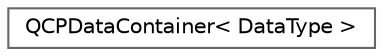 digraph "Graphical Class Hierarchy"
{
 // LATEX_PDF_SIZE
  bgcolor="transparent";
  edge [fontname=Helvetica,fontsize=10,labelfontname=Helvetica,labelfontsize=10];
  node [fontname=Helvetica,fontsize=10,shape=box,height=0.2,width=0.4];
  rankdir="LR";
  Node0 [id="Node000000",label="QCPDataContainer\< DataType \>",height=0.2,width=0.4,color="grey40", fillcolor="white", style="filled",URL="$d1/dfc/classQCPDataContainer.html",tooltip="The generic data container for one-dimensional plottables."];
}
